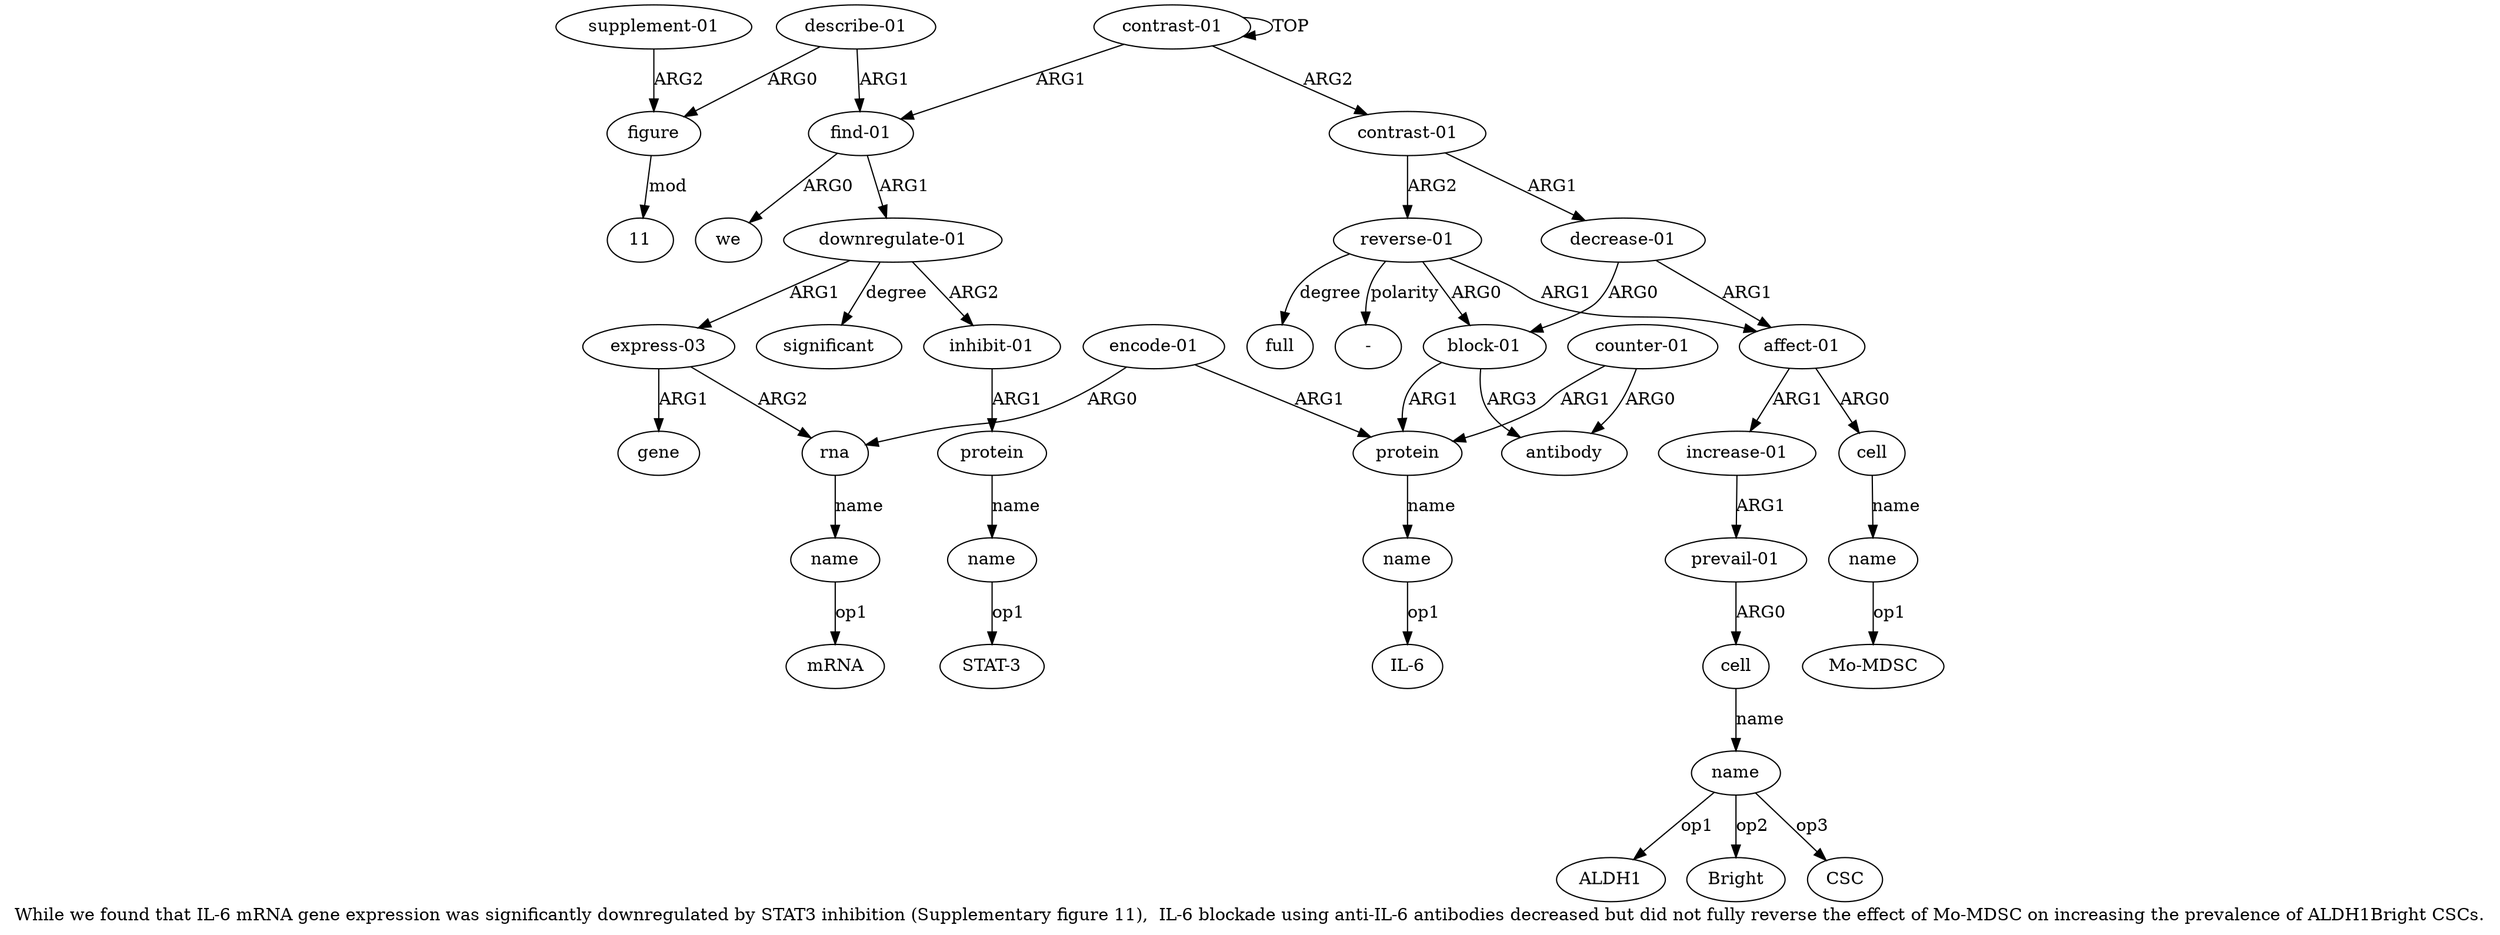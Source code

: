 digraph  {
	graph [label="While we found that IL-6 mRNA gene expression was significantly downregulated by STAT3 inhibition (Supplementary figure 11),  IL-6 \
blockade using anti-IL-6 antibodies decreased but did not fully reverse the effect of Mo-MDSC on increasing the prevalence of ALDH1Bright \
CSCs."];
	node [label="\N"];
	a20	 [color=black,
		gold_ind=20,
		gold_label="block-01",
		label="block-01",
		test_ind=20,
		test_label="block-01"];
	a21	 [color=black,
		gold_ind=21,
		gold_label=antibody,
		label=antibody,
		test_ind=21,
		test_label=antibody];
	a20 -> a21 [key=0,
	color=black,
	gold_label=ARG3,
	label=ARG3,
	test_label=ARG3];
a9 [color=black,
	gold_ind=9,
	gold_label=protein,
	label=protein,
	test_ind=9,
	test_label=protein];
a20 -> a9 [key=0,
color=black,
gold_label=ARG1,
label=ARG1,
test_label=ARG1];
a22 [color=black,
gold_ind=22,
gold_label="counter-01",
label="counter-01",
test_ind=22,
test_label="counter-01"];
a22 -> a21 [key=0,
color=black,
gold_label=ARG0,
label=ARG0,
test_label=ARG0];
a22 -> a9 [key=0,
color=black,
gold_label=ARG1,
label=ARG1,
test_label=ARG1];
a23 [color=black,
gold_ind=23,
gold_label="affect-01",
label="affect-01",
test_ind=23,
test_label="affect-01"];
a24 [color=black,
gold_ind=24,
gold_label=cell,
label=cell,
test_ind=24,
test_label=cell];
a23 -> a24 [key=0,
color=black,
gold_label=ARG0,
label=ARG0,
test_label=ARG0];
a26 [color=black,
gold_ind=26,
gold_label="increase-01",
label="increase-01",
test_ind=26,
test_label="increase-01"];
a23 -> a26 [key=0,
color=black,
gold_label=ARG1,
label=ARG1,
test_label=ARG1];
a25 [color=black,
gold_ind=25,
gold_label=name,
label=name,
test_ind=25,
test_label=name];
a24 -> a25 [key=0,
color=black,
gold_label=name,
label=name,
test_label=name];
"a25 Mo-MDSC" [color=black,
gold_ind=-1,
gold_label="Mo-MDSC",
label="Mo-MDSC",
test_ind=-1,
test_label="Mo-MDSC"];
a25 -> "a25 Mo-MDSC" [key=0,
color=black,
gold_label=op1,
label=op1,
test_label=op1];
a27 [color=black,
gold_ind=27,
gold_label="prevail-01",
label="prevail-01",
test_ind=27,
test_label="prevail-01"];
a26 -> a27 [key=0,
color=black,
gold_label=ARG1,
label=ARG1,
test_label=ARG1];
a28 [color=black,
gold_ind=28,
gold_label=cell,
label=cell,
test_ind=28,
test_label=cell];
a27 -> a28 [key=0,
color=black,
gold_label=ARG0,
label=ARG0,
test_label=ARG0];
a29 [color=black,
gold_ind=29,
gold_label=name,
label=name,
test_ind=29,
test_label=name];
a28 -> a29 [key=0,
color=black,
gold_label=name,
label=name,
test_label=name];
"a29 ALDH1" [color=black,
gold_ind=-1,
gold_label=ALDH1,
label=ALDH1,
test_ind=-1,
test_label=ALDH1];
a29 -> "a29 ALDH1" [key=0,
color=black,
gold_label=op1,
label=op1,
test_label=op1];
"a29 Bright" [color=black,
gold_ind=-1,
gold_label=Bright,
label=Bright,
test_ind=-1,
test_label=Bright];
a29 -> "a29 Bright" [key=0,
color=black,
gold_label=op2,
label=op2,
test_label=op2];
"a29 CSC" [color=black,
gold_ind=-1,
gold_label=CSC,
label=CSC,
test_ind=-1,
test_label=CSC];
a29 -> "a29 CSC" [key=0,
color=black,
gold_label=op3,
label=op3,
test_label=op3];
a31 [color=black,
gold_ind=31,
gold_label=full,
label=full,
test_ind=31,
test_label=full];
"a13 STAT-3" [color=black,
gold_ind=-1,
gold_label="STAT-3",
label="STAT-3",
test_ind=-1,
test_label="STAT-3"];
a30 [color=black,
gold_ind=30,
gold_label="reverse-01",
label="reverse-01",
test_ind=30,
test_label="reverse-01"];
a30 -> a20 [key=0,
color=black,
gold_label=ARG0,
label=ARG0,
test_label=ARG0];
a30 -> a23 [key=0,
color=black,
gold_label=ARG1,
label=ARG1,
test_label=ARG1];
a30 -> a31 [key=0,
color=black,
gold_label=degree,
label=degree,
test_label=degree];
"a30 -" [color=black,
gold_ind=-1,
gold_label="-",
label="-",
test_ind=-1,
test_label="-"];
a30 -> "a30 -" [key=0,
color=black,
gold_label=polarity,
label=polarity,
test_label=polarity];
"a16 11" [color=black,
gold_ind=-1,
gold_label=11,
label=11,
test_ind=-1,
test_label=11];
"a7 mRNA" [color=black,
gold_ind=-1,
gold_label=mRNA,
label=mRNA,
test_ind=-1,
test_label=mRNA];
a15 [color=black,
gold_ind=15,
gold_label="describe-01",
label="describe-01",
test_ind=15,
test_label="describe-01"];
a16 [color=black,
gold_ind=16,
gold_label=figure,
label=figure,
test_ind=16,
test_label=figure];
a15 -> a16 [key=0,
color=black,
gold_label=ARG0,
label=ARG0,
test_label=ARG0];
a1 [color=black,
gold_ind=1,
gold_label="find-01",
label="find-01",
test_ind=1,
test_label="find-01"];
a15 -> a1 [key=0,
color=black,
gold_label=ARG1,
label=ARG1,
test_label=ARG1];
a14 [color=black,
gold_ind=14,
gold_label=significant,
label=significant,
test_ind=14,
test_label=significant];
a17 [color=black,
gold_ind=17,
gold_label="supplement-01",
label="supplement-01",
test_ind=17,
test_label="supplement-01"];
a17 -> a16 [key=0,
color=black,
gold_label=ARG2,
label=ARG2,
test_label=ARG2];
a16 -> "a16 11" [key=0,
color=black,
gold_label=mod,
label=mod,
test_label=mod];
a11 [color=black,
gold_ind=11,
gold_label="inhibit-01",
label="inhibit-01",
test_ind=11,
test_label="inhibit-01"];
a12 [color=black,
gold_ind=12,
gold_label=protein,
label=protein,
test_ind=12,
test_label=protein];
a11 -> a12 [key=0,
color=black,
gold_label=ARG1,
label=ARG1,
test_label=ARG1];
a10 [color=black,
gold_ind=10,
gold_label=name,
label=name,
test_ind=10,
test_label=name];
"a10 IL-6" [color=black,
gold_ind=-1,
gold_label="IL-6",
label="IL-6",
test_ind=-1,
test_label="IL-6"];
a10 -> "a10 IL-6" [key=0,
color=black,
gold_label=op1,
label=op1,
test_label=op1];
a13 [color=black,
gold_ind=13,
gold_label=name,
label=name,
test_ind=13,
test_label=name];
a13 -> "a13 STAT-3" [key=0,
color=black,
gold_label=op1,
label=op1,
test_label=op1];
a12 -> a13 [key=0,
color=black,
gold_label=name,
label=name,
test_label=name];
a19 [color=black,
gold_ind=19,
gold_label="decrease-01",
label="decrease-01",
test_ind=19,
test_label="decrease-01"];
a19 -> a20 [key=0,
color=black,
gold_label=ARG0,
label=ARG0,
test_label=ARG0];
a19 -> a23 [key=0,
color=black,
gold_label=ARG1,
label=ARG1,
test_label=ARG1];
a18 [color=black,
gold_ind=18,
gold_label="contrast-01",
label="contrast-01",
test_ind=18,
test_label="contrast-01"];
a18 -> a30 [key=0,
color=black,
gold_label=ARG2,
label=ARG2,
test_label=ARG2];
a18 -> a19 [key=0,
color=black,
gold_label=ARG1,
label=ARG1,
test_label=ARG1];
a3 [color=black,
gold_ind=3,
gold_label="downregulate-01",
label="downregulate-01",
test_ind=3,
test_label="downregulate-01"];
a1 -> a3 [key=0,
color=black,
gold_label=ARG1,
label=ARG1,
test_label=ARG1];
a2 [color=black,
gold_ind=2,
gold_label=we,
label=we,
test_ind=2,
test_label=we];
a1 -> a2 [key=0,
color=black,
gold_label=ARG0,
label=ARG0,
test_label=ARG0];
a0 [color=black,
gold_ind=0,
gold_label="contrast-01",
label="contrast-01",
test_ind=0,
test_label="contrast-01"];
a0 -> a18 [key=0,
color=black,
gold_label=ARG2,
label=ARG2,
test_label=ARG2];
a0 -> a1 [key=0,
color=black,
gold_label=ARG1,
label=ARG1,
test_label=ARG1];
a0 -> a0 [key=0,
color=black,
gold_label=TOP,
label=TOP,
test_label=TOP];
a3 -> a14 [key=0,
color=black,
gold_label=degree,
label=degree,
test_label=degree];
a3 -> a11 [key=0,
color=black,
gold_label=ARG2,
label=ARG2,
test_label=ARG2];
a4 [color=black,
gold_ind=4,
gold_label="express-03",
label="express-03",
test_ind=4,
test_label="express-03"];
a3 -> a4 [key=0,
color=black,
gold_label=ARG1,
label=ARG1,
test_label=ARG1];
a5 [color=black,
gold_ind=5,
gold_label=gene,
label=gene,
test_ind=5,
test_label=gene];
a4 -> a5 [key=0,
color=black,
gold_label=ARG1,
label=ARG1,
test_label=ARG1];
a6 [color=black,
gold_ind=6,
gold_label=rna,
label=rna,
test_ind=6,
test_label=rna];
a4 -> a6 [key=0,
color=black,
gold_label=ARG2,
label=ARG2,
test_label=ARG2];
a7 [color=black,
gold_ind=7,
gold_label=name,
label=name,
test_ind=7,
test_label=name];
a7 -> "a7 mRNA" [key=0,
color=black,
gold_label=op1,
label=op1,
test_label=op1];
a6 -> a7 [key=0,
color=black,
gold_label=name,
label=name,
test_label=name];
a9 -> a10 [key=0,
color=black,
gold_label=name,
label=name,
test_label=name];
a8 [color=black,
gold_ind=8,
gold_label="encode-01",
label="encode-01",
test_ind=8,
test_label="encode-01"];
a8 -> a6 [key=0,
color=black,
gold_label=ARG0,
label=ARG0,
test_label=ARG0];
a8 -> a9 [key=0,
color=black,
gold_label=ARG1,
label=ARG1,
test_label=ARG1];
}
